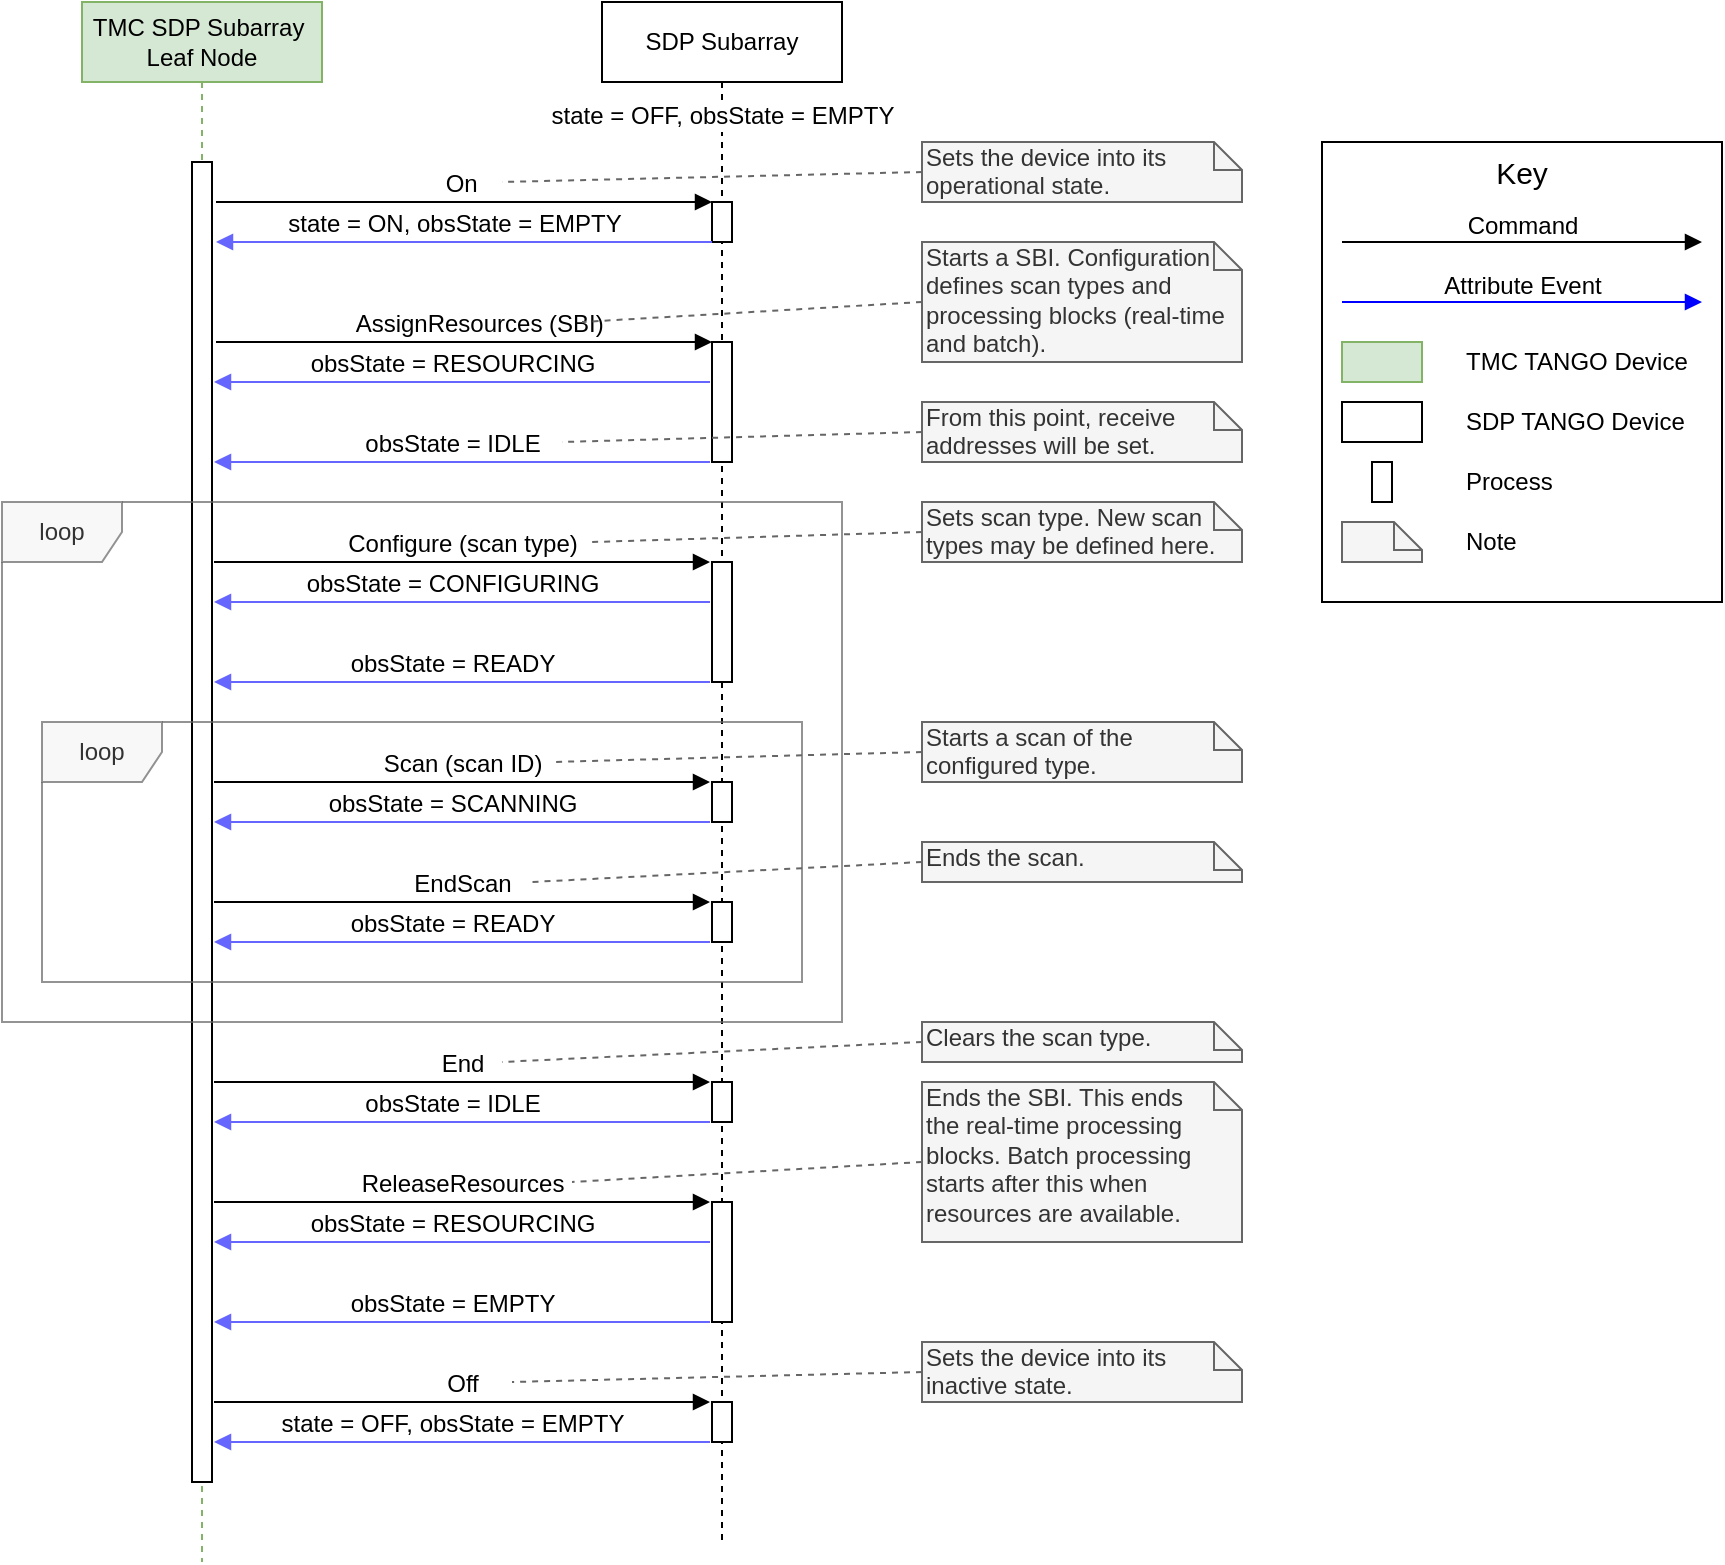<mxfile version="13.3.9"><diagram id="I-3q9zFPRhPi9H1kh1Z0" name="Page-1"><mxGraphModel dx="872" dy="728" grid="1" gridSize="10" guides="1" tooltips="1" connect="1" arrows="1" fold="1" page="1" pageScale="1" pageWidth="827" pageHeight="1169" math="0" shadow="0"><root><mxCell id="0"/><mxCell id="1" parent="0"/><mxCell id="k9za6CgoJe4_S1eFYALX-1" value="TMC SDP Subarray&amp;nbsp;&lt;br style=&quot;font-size: 12px&quot;&gt;Leaf Node" style="shape=umlLifeline;perimeter=lifelinePerimeter;whiteSpace=wrap;html=1;container=1;collapsible=0;recursiveResize=0;outlineConnect=0;fillColor=#d5e8d4;fontSize=12;fontColor=#000000;strokeColor=#82b366;" vertex="1" parent="1"><mxGeometry x="280" y="80" width="120" height="780" as="geometry"/></mxCell><mxCell id="k9za6CgoJe4_S1eFYALX-2" value="" style="html=1;points=[];perimeter=orthogonalPerimeter;fillColor=#FFFFFF;fontSize=12;fontColor=#000000;" vertex="1" parent="k9za6CgoJe4_S1eFYALX-1"><mxGeometry x="55" y="80" width="10" height="660" as="geometry"/></mxCell><mxCell id="k9za6CgoJe4_S1eFYALX-3" value="&lt;span style=&quot;font-size: 12px&quot;&gt;SDP Subarray&lt;/span&gt;" style="shape=umlLifeline;perimeter=lifelinePerimeter;whiteSpace=wrap;html=1;container=1;collapsible=0;recursiveResize=0;outlineConnect=0;fillColor=#FFFFFF;fontSize=12;fontColor=#000000;" vertex="1" parent="1"><mxGeometry x="540" y="80" width="120" height="770" as="geometry"/></mxCell><mxCell id="k9za6CgoJe4_S1eFYALX-4" value="" style="html=1;points=[];perimeter=orthogonalPerimeter;fillColor=#FFFFFF;fontSize=12;fontColor=#000000;" vertex="1" parent="k9za6CgoJe4_S1eFYALX-3"><mxGeometry x="55" y="100" width="10" height="20" as="geometry"/></mxCell><mxCell id="k9za6CgoJe4_S1eFYALX-5" value="" style="html=1;points=[];perimeter=orthogonalPerimeter;fillColor=#FFFFFF;fontSize=12;fontColor=#000000;" vertex="1" parent="k9za6CgoJe4_S1eFYALX-3"><mxGeometry x="55" y="450" width="10" height="20" as="geometry"/></mxCell><mxCell id="k9za6CgoJe4_S1eFYALX-6" value="" style="html=1;points=[];perimeter=orthogonalPerimeter;fillColor=#FFFFFF;fontSize=12;fontColor=#000000;" vertex="1" parent="k9za6CgoJe4_S1eFYALX-3"><mxGeometry x="55" y="280" width="10" height="60" as="geometry"/></mxCell><mxCell id="k9za6CgoJe4_S1eFYALX-7" value="" style="html=1;points=[];perimeter=orthogonalPerimeter;fillColor=#FFFFFF;fontSize=12;fontColor=#000000;" vertex="1" parent="k9za6CgoJe4_S1eFYALX-3"><mxGeometry x="55" y="170" width="10" height="60" as="geometry"/></mxCell><mxCell id="k9za6CgoJe4_S1eFYALX-61" value="" style="html=1;points=[];perimeter=orthogonalPerimeter;fillColor=#FFFFFF;fontSize=12;fontColor=#000000;" vertex="1" parent="k9za6CgoJe4_S1eFYALX-3"><mxGeometry x="55" y="390" width="10" height="20" as="geometry"/></mxCell><mxCell id="k9za6CgoJe4_S1eFYALX-8" value="&lt;font style=&quot;font-size: 12px&quot;&gt;state = ON, obsState = EMPTY&lt;br&gt;&lt;/font&gt;" style="html=1;verticalAlign=bottom;endArrow=block;strokeColor=#6666FF;strokeWidth=1;fontSize=12;fontColor=#000000;entryX=1.1;entryY=0.089;entryDx=0;entryDy=0;entryPerimeter=0;" edge="1" parent="1"><mxGeometry x="0.043" width="80" relative="1" as="geometry"><mxPoint x="595" y="200" as="sourcePoint"/><mxPoint x="347" y="200" as="targetPoint"/><mxPoint as="offset"/></mxGeometry></mxCell><mxCell id="k9za6CgoJe4_S1eFYALX-9" value="AssignResources (SBI)&amp;nbsp;" style="html=1;verticalAlign=bottom;endArrow=block;strokeColor=#000000;strokeWidth=1;fontSize=12;fontColor=#000000;align=center;" edge="1" parent="1"><mxGeometry x="0.073" width="80" relative="1" as="geometry"><mxPoint x="347" y="250" as="sourcePoint"/><mxPoint x="595" y="250" as="targetPoint"/><Array as="points"/><mxPoint as="offset"/></mxGeometry></mxCell><mxCell id="k9za6CgoJe4_S1eFYALX-11" value="&lt;div style=&quot;font-size: 12px&quot;&gt;Starts a SBI. Configuration&lt;/div&gt;&lt;div style=&quot;font-size: 12px&quot;&gt;&lt;span&gt;defines scan types and processing blocks (real-time&lt;/span&gt;&lt;/div&gt;&lt;div style=&quot;font-size: 12px&quot;&gt;&lt;span&gt;and batch).&lt;/span&gt;&lt;/div&gt;" style="shape=note;whiteSpace=wrap;html=1;size=14;verticalAlign=top;align=left;spacingTop=-6;fontSize=12;fillColor=#f5f5f5;strokeColor=#666666;fontColor=#333333;" vertex="1" parent="1"><mxGeometry x="700" y="200" width="160" height="60" as="geometry"/></mxCell><mxCell id="k9za6CgoJe4_S1eFYALX-12" style="rounded=0;orthogonalLoop=1;jettySize=auto;html=1;exitX=0;exitY=0.5;exitDx=0;exitDy=0;exitPerimeter=0;endArrow=none;endFill=0;dashed=1;fillColor=#f5f5f5;strokeColor=#666666;" edge="1" parent="1" source="k9za6CgoJe4_S1eFYALX-13"><mxGeometry relative="1" as="geometry"><mxPoint x="535" y="350" as="targetPoint"/></mxGeometry></mxCell><mxCell id="k9za6CgoJe4_S1eFYALX-13" value="&lt;div&gt;Sets scan type. New scan types may be defined here.&lt;/div&gt;&lt;div&gt;&amp;nbsp;&lt;/div&gt;" style="shape=note;whiteSpace=wrap;html=1;size=14;verticalAlign=top;align=left;spacingTop=-6;fontSize=12;fillColor=#f5f5f5;strokeColor=#666666;fontColor=#333333;" vertex="1" parent="1"><mxGeometry x="700" y="330" width="160" height="30" as="geometry"/></mxCell><mxCell id="k9za6CgoJe4_S1eFYALX-14" value="&lt;div&gt;From this point, receive addresses will be set.&lt;/div&gt;" style="shape=note;whiteSpace=wrap;html=1;size=14;verticalAlign=top;align=left;spacingTop=-6;fontSize=12;fillColor=#f5f5f5;strokeColor=#666666;fontColor=#333333;" vertex="1" parent="1"><mxGeometry x="700" y="280" width="160" height="30" as="geometry"/></mxCell><mxCell id="k9za6CgoJe4_S1eFYALX-15" value="Configure (scan type)" style="html=1;verticalAlign=bottom;endArrow=block;strokeColor=#000000;strokeWidth=1;fontSize=12;fontColor=#000000;" edge="1" parent="1"><mxGeometry width="80" relative="1" as="geometry"><mxPoint x="346" y="360" as="sourcePoint"/><mxPoint x="594" y="360" as="targetPoint"/><Array as="points"/></mxGeometry></mxCell><mxCell id="k9za6CgoJe4_S1eFYALX-16" value="obsState = READY" style="html=1;verticalAlign=bottom;endArrow=block;strokeColor=#6666FF;strokeWidth=1;fontSize=12;fontColor=#000000;" edge="1" parent="1"><mxGeometry x="0.043" width="80" relative="1" as="geometry"><mxPoint x="594" y="420" as="sourcePoint"/><mxPoint x="346" y="420" as="targetPoint"/><mxPoint as="offset"/></mxGeometry></mxCell><mxCell id="k9za6CgoJe4_S1eFYALX-17" value="&lt;font style=&quot;font-size: 12px&quot;&gt;Scan (scan ID)&lt;br&gt;&lt;/font&gt;" style="html=1;verticalAlign=bottom;endArrow=block;strokeColor=#000000;strokeWidth=1;fontSize=12;fontColor=#000000;" edge="1" parent="1"><mxGeometry width="80" relative="1" as="geometry"><mxPoint x="346" y="470" as="sourcePoint"/><mxPoint x="594" y="470" as="targetPoint"/></mxGeometry></mxCell><mxCell id="k9za6CgoJe4_S1eFYALX-18" value="obsState = SCANNING" style="html=1;verticalAlign=bottom;endArrow=block;strokeColor=#6666FF;strokeWidth=1;fontSize=12;fontColor=#000000;" edge="1" parent="1"><mxGeometry x="0.043" width="80" relative="1" as="geometry"><mxPoint x="594" y="490" as="sourcePoint"/><mxPoint x="346" y="490" as="targetPoint"/><mxPoint as="offset"/></mxGeometry></mxCell><mxCell id="k9za6CgoJe4_S1eFYALX-19" value="Starts a scan of the&lt;br&gt;configured type." style="shape=note;whiteSpace=wrap;html=1;size=14;verticalAlign=top;align=left;spacingTop=-6;fontSize=12;fillColor=#f5f5f5;strokeColor=#666666;fontColor=#333333;" vertex="1" parent="1"><mxGeometry x="700" y="440" width="160" height="30" as="geometry"/></mxCell><mxCell id="k9za6CgoJe4_S1eFYALX-20" style="rounded=0;orthogonalLoop=1;jettySize=auto;html=1;dashed=1;endArrow=none;endFill=0;fontSize=12;exitX=0;exitY=0.5;exitDx=0;exitDy=0;exitPerimeter=0;fillColor=#f5f5f5;strokeColor=#666666;" edge="1" parent="1" source="k9za6CgoJe4_S1eFYALX-19"><mxGeometry relative="1" as="geometry"><mxPoint x="515" y="460" as="targetPoint"/><mxPoint x="690" y="363.259" as="sourcePoint"/></mxGeometry></mxCell><mxCell id="k9za6CgoJe4_S1eFYALX-21" value="EndScan" style="html=1;verticalAlign=bottom;endArrow=block;strokeColor=#000000;strokeWidth=1;fontSize=12;fontColor=#000000;" edge="1" parent="1"><mxGeometry width="80" relative="1" as="geometry"><mxPoint x="346" y="530" as="sourcePoint"/><mxPoint x="594" y="530" as="targetPoint"/></mxGeometry></mxCell><mxCell id="k9za6CgoJe4_S1eFYALX-22" value="obsState = READY" style="html=1;verticalAlign=bottom;endArrow=block;strokeColor=#6666FF;strokeWidth=1;fontSize=12;fontColor=#000000;" edge="1" parent="1"><mxGeometry x="0.043" width="80" relative="1" as="geometry"><mxPoint x="594" y="550" as="sourcePoint"/><mxPoint x="346" y="550" as="targetPoint"/><mxPoint as="offset"/></mxGeometry></mxCell><mxCell id="k9za6CgoJe4_S1eFYALX-23" style="rounded=0;orthogonalLoop=1;jettySize=auto;html=1;exitX=0;exitY=0.5;exitDx=0;exitDy=0;exitPerimeter=0;endArrow=none;endFill=0;dashed=1;fillColor=#f5f5f5;strokeColor=#666666;" edge="1" parent="1" source="k9za6CgoJe4_S1eFYALX-24"><mxGeometry relative="1" as="geometry"><mxPoint x="505" y="520" as="targetPoint"/></mxGeometry></mxCell><mxCell id="k9za6CgoJe4_S1eFYALX-24" value="&lt;div&gt;Ends the scan.&lt;/div&gt;" style="shape=note;whiteSpace=wrap;html=1;size=14;verticalAlign=top;align=left;spacingTop=-6;fontSize=12;fillColor=#f5f5f5;strokeColor=#666666;fontColor=#333333;" vertex="1" parent="1"><mxGeometry x="700" y="500" width="160" height="20" as="geometry"/></mxCell><mxCell id="k9za6CgoJe4_S1eFYALX-25" value="" style="html=1;points=[];perimeter=orthogonalPerimeter;fillColor=#FFFFFF;fontSize=12;fontColor=#000000;" vertex="1" parent="1"><mxGeometry x="595" y="620" width="10" height="20" as="geometry"/></mxCell><mxCell id="k9za6CgoJe4_S1eFYALX-26" value="&lt;font style=&quot;font-size: 12px&quot;&gt;obsState = IDLE&lt;/font&gt;" style="html=1;verticalAlign=bottom;endArrow=block;strokeColor=#6666FF;strokeWidth=1;fontSize=12;fontColor=#000000;" edge="1" parent="1"><mxGeometry x="0.043" width="80" relative="1" as="geometry"><mxPoint x="594" y="640" as="sourcePoint"/><mxPoint x="346" y="640" as="targetPoint"/><mxPoint as="offset"/></mxGeometry></mxCell><mxCell id="k9za6CgoJe4_S1eFYALX-27" value="End" style="html=1;verticalAlign=bottom;endArrow=block;strokeColor=#000000;strokeWidth=1;fontSize=12;fontColor=#000000;" edge="1" parent="1"><mxGeometry width="80" relative="1" as="geometry"><mxPoint x="346" y="620" as="sourcePoint"/><mxPoint x="594" y="620" as="targetPoint"/></mxGeometry></mxCell><mxCell id="k9za6CgoJe4_S1eFYALX-28" value="Clears the scan type." style="shape=note;whiteSpace=wrap;html=1;size=14;verticalAlign=top;align=left;spacingTop=-6;fontSize=12;fillColor=#f5f5f5;strokeColor=#666666;fontColor=#333333;" vertex="1" parent="1"><mxGeometry x="700" y="590" width="160" height="20" as="geometry"/></mxCell><mxCell id="k9za6CgoJe4_S1eFYALX-29" style="rounded=0;orthogonalLoop=1;jettySize=auto;html=1;dashed=1;endArrow=none;endFill=0;fontSize=12;exitX=0;exitY=0.5;exitDx=0;exitDy=0;exitPerimeter=0;fillColor=#f5f5f5;strokeColor=#666666;" edge="1" parent="1" source="k9za6CgoJe4_S1eFYALX-28"><mxGeometry relative="1" as="geometry"><mxPoint x="490" y="610" as="targetPoint"/><mxPoint x="690" y="526.476" as="sourcePoint"/></mxGeometry></mxCell><mxCell id="k9za6CgoJe4_S1eFYALX-30" value="state = OFF, obsState = EMPTY" style="text;html=1;fillColor=#ffffff;verticalAlign=middle;align=center;labelBackgroundColor=#ffffff;spacingTop=2;spacingBottom=2;spacingLeft=2;spacingRight=2;" vertex="1" parent="1"><mxGeometry x="530" y="130" width="140" height="14" as="geometry"/></mxCell><mxCell id="k9za6CgoJe4_S1eFYALX-31" value="" style="html=1;points=[];perimeter=orthogonalPerimeter;fillColor=#FFFFFF;fontSize=12;fontColor=#000000;" vertex="1" parent="1"><mxGeometry x="595" y="680" width="10" height="60" as="geometry"/></mxCell><mxCell id="k9za6CgoJe4_S1eFYALX-32" value="&lt;font style=&quot;font-size: 12px&quot;&gt;obsState = RESOURCING&lt;br&gt;&lt;/font&gt;" style="html=1;verticalAlign=bottom;endArrow=block;strokeColor=#6666FF;strokeWidth=1;fontSize=12;fontColor=#000000;" edge="1" parent="1"><mxGeometry x="0.043" width="80" relative="1" as="geometry"><mxPoint x="594" y="700" as="sourcePoint"/><mxPoint x="346" y="700" as="targetPoint"/><mxPoint as="offset"/></mxGeometry></mxCell><mxCell id="k9za6CgoJe4_S1eFYALX-33" value="ReleaseResources" style="html=1;verticalAlign=bottom;endArrow=block;strokeColor=#000000;strokeWidth=1;fontSize=12;fontColor=#000000;" edge="1" parent="1"><mxGeometry width="80" relative="1" as="geometry"><mxPoint x="346" y="680" as="sourcePoint"/><mxPoint x="594" y="680" as="targetPoint"/></mxGeometry></mxCell><mxCell id="k9za6CgoJe4_S1eFYALX-34" value="obsState = CONFIGURING" style="html=1;verticalAlign=bottom;endArrow=block;strokeColor=#6666FF;strokeWidth=1;fontSize=12;fontColor=#000000;" edge="1" parent="1"><mxGeometry x="0.043" width="80" relative="1" as="geometry"><mxPoint x="594" y="380" as="sourcePoint"/><mxPoint x="346" y="380" as="targetPoint"/><mxPoint as="offset"/></mxGeometry></mxCell><mxCell id="k9za6CgoJe4_S1eFYALX-35" style="edgeStyle=none;rounded=0;orthogonalLoop=1;jettySize=auto;html=1;exitX=0;exitY=0.5;exitDx=0;exitDy=0;exitPerimeter=0;dashed=1;endArrow=none;endFill=0;fillColor=#f5f5f5;strokeColor=#666666;" edge="1" parent="1" source="k9za6CgoJe4_S1eFYALX-36"><mxGeometry relative="1" as="geometry"><mxPoint x="525" y="670" as="targetPoint"/></mxGeometry></mxCell><mxCell id="k9za6CgoJe4_S1eFYALX-36" value="&lt;div style=&quot;font-size: 12px&quot;&gt;Ends the SBI. This ends&lt;/div&gt;&lt;div style=&quot;font-size: 12px&quot;&gt;the real-time processing blocks. Batch processing starts after this when resources are available.&lt;br style=&quot;font-size: 12px&quot;&gt;&lt;/div&gt;" style="shape=note;whiteSpace=wrap;html=1;size=14;verticalAlign=top;align=left;spacingTop=-6;fontSize=12;fillColor=#f5f5f5;strokeColor=#666666;fontColor=#333333;" vertex="1" parent="1"><mxGeometry x="700" y="620" width="160" height="80" as="geometry"/></mxCell><mxCell id="k9za6CgoJe4_S1eFYALX-37" value="" style="group;fillColor=#f5f5f5;strokeColor=#666666;fontColor=#333333;" vertex="1" connectable="0" parent="1"><mxGeometry x="900" y="150" width="200" height="230" as="geometry"/></mxCell><mxCell id="k9za6CgoJe4_S1eFYALX-38" value="&lt;font style=&quot;font-size: 15px&quot;&gt;Key&lt;/font&gt;" style="rounded=0;whiteSpace=wrap;html=1;strokeColor=#000000;strokeWidth=1;fillColor=#ffffff;fontFamily=Helvetica;fontSize=12;fontColor=#000000;align=center;verticalAlign=top;" vertex="1" parent="k9za6CgoJe4_S1eFYALX-37"><mxGeometry width="200" height="230" as="geometry"/></mxCell><mxCell id="k9za6CgoJe4_S1eFYALX-39" value="" style="html=1;verticalAlign=bottom;endArrow=block;strokeColor=#000000;strokeWidth=1;fontSize=12;fontColor=#000000;" edge="1" parent="k9za6CgoJe4_S1eFYALX-37"><mxGeometry x="-0.111" y="10" width="80" relative="1" as="geometry"><mxPoint x="10" y="50" as="sourcePoint"/><mxPoint x="190" y="50" as="targetPoint"/><mxPoint as="offset"/></mxGeometry></mxCell><mxCell id="k9za6CgoJe4_S1eFYALX-40" value="Command" style="text;html=1;align=center;verticalAlign=bottom;resizable=0;points=[];;labelBackgroundColor=#ffffff;" vertex="1" connectable="0" parent="k9za6CgoJe4_S1eFYALX-39"><mxGeometry x="-0.111" y="4" relative="1" as="geometry"><mxPoint x="10" y="4" as="offset"/></mxGeometry></mxCell><mxCell id="k9za6CgoJe4_S1eFYALX-41" value="" style="html=1;verticalAlign=bottom;endArrow=block;strokeColor=#0000FF;strokeWidth=1;fontSize=12;fontColor=#000000;" edge="1" parent="k9za6CgoJe4_S1eFYALX-37"><mxGeometry x="-0.111" width="80" relative="1" as="geometry"><mxPoint x="10" y="80" as="sourcePoint"/><mxPoint x="190" y="80" as="targetPoint"/><mxPoint as="offset"/></mxGeometry></mxCell><mxCell id="k9za6CgoJe4_S1eFYALX-42" value="Attribute Event" style="text;html=1;align=center;verticalAlign=bottom;resizable=0;points=[];;labelBackgroundColor=#ffffff;" vertex="1" connectable="0" parent="k9za6CgoJe4_S1eFYALX-41"><mxGeometry x="-0.156" relative="1" as="geometry"><mxPoint x="14" as="offset"/></mxGeometry></mxCell><mxCell id="k9za6CgoJe4_S1eFYALX-43" value="" style="rounded=0;whiteSpace=wrap;html=1;fillColor=#d5e8d4;fontSize=12;fontColor=#000000;strokeColor=#82b366;" vertex="1" parent="k9za6CgoJe4_S1eFYALX-37"><mxGeometry x="10" y="100" width="40" height="20" as="geometry"/></mxCell><mxCell id="k9za6CgoJe4_S1eFYALX-44" value="" style="rounded=0;whiteSpace=wrap;html=1;fillColor=#ffffff;fontSize=12;fontColor=#000000;strokeColor=#000000;" vertex="1" parent="k9za6CgoJe4_S1eFYALX-37"><mxGeometry x="10" y="130" width="40" height="20" as="geometry"/></mxCell><mxCell id="k9za6CgoJe4_S1eFYALX-45" value="TMC TANGO Device" style="text;html=1;resizable=0;points=[];autosize=1;align=left;verticalAlign=top;spacingTop=-4;fontSize=12;fontColor=#000000;" vertex="1" parent="k9za6CgoJe4_S1eFYALX-37"><mxGeometry x="70" y="100" width="130" height="20" as="geometry"/></mxCell><mxCell id="k9za6CgoJe4_S1eFYALX-46" value="SDP TANGO Device" style="text;html=1;resizable=0;points=[];autosize=1;align=left;verticalAlign=top;spacingTop=-4;fontSize=12;fontColor=#000000;" vertex="1" parent="k9za6CgoJe4_S1eFYALX-37"><mxGeometry x="70" y="130" width="130" height="20" as="geometry"/></mxCell><mxCell id="k9za6CgoJe4_S1eFYALX-47" value="" style="html=1;points=[];perimeter=orthogonalPerimeter;fillColor=#FFFFFF;fontSize=12;fontColor=#000000;" vertex="1" parent="k9za6CgoJe4_S1eFYALX-37"><mxGeometry x="25" y="160" width="10" height="20" as="geometry"/></mxCell><mxCell id="k9za6CgoJe4_S1eFYALX-48" value="Process" style="text;html=1;resizable=0;points=[];autosize=1;align=left;verticalAlign=top;spacingTop=-4;fontSize=12;fontColor=#000000;" vertex="1" parent="k9za6CgoJe4_S1eFYALX-37"><mxGeometry x="70" y="160" width="60" height="20" as="geometry"/></mxCell><mxCell id="k9za6CgoJe4_S1eFYALX-49" value="" style="shape=note;whiteSpace=wrap;html=1;size=14;verticalAlign=top;align=left;spacingTop=-6;fontSize=12;fillColor=#f5f5f5;strokeColor=#666666;fontColor=#333333;" vertex="1" parent="k9za6CgoJe4_S1eFYALX-37"><mxGeometry x="10" y="190" width="40" height="20" as="geometry"/></mxCell><mxCell id="k9za6CgoJe4_S1eFYALX-50" value="Note" style="text;html=1;resizable=0;points=[];autosize=1;align=left;verticalAlign=top;spacingTop=-4;fontSize=12;fontColor=#000000;" vertex="1" parent="k9za6CgoJe4_S1eFYALX-37"><mxGeometry x="70" y="190" width="40" height="20" as="geometry"/></mxCell><mxCell id="k9za6CgoJe4_S1eFYALX-51" style="rounded=0;orthogonalLoop=1;jettySize=auto;html=1;dashed=1;endArrow=none;endFill=0;fontSize=12;exitX=0;exitY=0.5;exitDx=0;exitDy=0;exitPerimeter=0;fillColor=#f5f5f5;strokeColor=#666666;" edge="1" parent="1" source="k9za6CgoJe4_S1eFYALX-14"><mxGeometry relative="1" as="geometry"><mxPoint x="520" y="300" as="targetPoint"/><mxPoint x="688.5" y="457.958" as="sourcePoint"/></mxGeometry></mxCell><mxCell id="k9za6CgoJe4_S1eFYALX-52" value="&lt;font style=&quot;font-size: 12px;&quot;&gt;loop&lt;/font&gt;" style="shape=umlFrame;whiteSpace=wrap;html=1;shadow=0;labelBackgroundColor=none;strokeWidth=1;fontFamily=Helvetica;fontSize=12;opacity=70;strokeColor=#666666;fillColor=#f5f5f5;fontColor=#333333;gradientColor=none;" vertex="1" parent="1"><mxGeometry x="260" y="440" width="380" height="130" as="geometry"/></mxCell><mxCell id="k9za6CgoJe4_S1eFYALX-53" value="&lt;font style=&quot;font-size: 12px;&quot;&gt;loop&lt;/font&gt;" style="shape=umlFrame;whiteSpace=wrap;html=1;shadow=0;labelBackgroundColor=none;strokeWidth=1;fontFamily=Helvetica;fontSize=12;opacity=70;strokeColor=#666666;fillColor=#f5f5f5;fontColor=#333333;gradientColor=none;" vertex="1" parent="1"><mxGeometry x="240" y="330" width="420" height="260" as="geometry"/></mxCell><mxCell id="k9za6CgoJe4_S1eFYALX-56" value="On&amp;nbsp;" style="html=1;verticalAlign=bottom;endArrow=block;strokeColor=#000000;strokeWidth=1;fontSize=12;fontColor=#000000;" edge="1" parent="1"><mxGeometry width="80" relative="1" as="geometry"><mxPoint x="347" y="180" as="sourcePoint"/><mxPoint x="595" y="180" as="targetPoint"/></mxGeometry></mxCell><mxCell id="k9za6CgoJe4_S1eFYALX-57" value="&lt;font style=&quot;font-size: 12px&quot;&gt;obsState = IDLE&lt;br&gt;&lt;/font&gt;" style="html=1;verticalAlign=bottom;endArrow=block;strokeColor=#6666FF;strokeWidth=1;fontSize=12;fontColor=#000000;entryX=1.1;entryY=0.089;entryDx=0;entryDy=0;entryPerimeter=0;" edge="1" parent="1"><mxGeometry x="0.043" width="80" relative="1" as="geometry"><mxPoint x="594" y="310" as="sourcePoint"/><mxPoint x="346" y="310" as="targetPoint"/><mxPoint as="offset"/></mxGeometry></mxCell><mxCell id="k9za6CgoJe4_S1eFYALX-58" value="&lt;font style=&quot;font-size: 12px&quot;&gt;obsState = RESOURCING&lt;br&gt;&lt;/font&gt;" style="html=1;verticalAlign=bottom;endArrow=block;strokeColor=#6666FF;strokeWidth=1;fontSize=12;fontColor=#000000;entryX=1.1;entryY=0.089;entryDx=0;entryDy=0;entryPerimeter=0;" edge="1" parent="1"><mxGeometry x="0.043" width="80" relative="1" as="geometry"><mxPoint x="594" y="270" as="sourcePoint"/><mxPoint x="346" y="270" as="targetPoint"/><mxPoint as="offset"/></mxGeometry></mxCell><mxCell id="k9za6CgoJe4_S1eFYALX-60" value="&lt;font style=&quot;font-size: 12px&quot;&gt;obsState = EMPTY&lt;br&gt;&lt;/font&gt;" style="html=1;verticalAlign=bottom;endArrow=block;strokeColor=#6666FF;strokeWidth=1;fontSize=12;fontColor=#000000;" edge="1" parent="1"><mxGeometry x="0.043" width="80" relative="1" as="geometry"><mxPoint x="594" y="740" as="sourcePoint"/><mxPoint x="346" y="740" as="targetPoint"/><mxPoint as="offset"/></mxGeometry></mxCell><mxCell id="k9za6CgoJe4_S1eFYALX-63" style="rounded=0;orthogonalLoop=1;jettySize=auto;html=1;dashed=1;endArrow=none;endFill=0;fontSize=12;exitX=0;exitY=0.5;exitDx=0;exitDy=0;exitPerimeter=0;fillColor=#f5f5f5;strokeColor=#666666;" edge="1" parent="1" source="k9za6CgoJe4_S1eFYALX-11"><mxGeometry relative="1" as="geometry"><mxPoint x="530" y="240" as="targetPoint"/><mxPoint x="670" y="212.5" as="sourcePoint"/></mxGeometry></mxCell><mxCell id="k9za6CgoJe4_S1eFYALX-64" value="&lt;div style=&quot;font-size: 12px&quot;&gt;Sets the device into its operational state.&lt;/div&gt;" style="shape=note;whiteSpace=wrap;html=1;size=14;verticalAlign=top;align=left;spacingTop=-6;fontSize=12;fillColor=#f5f5f5;strokeColor=#666666;fontColor=#333333;" vertex="1" parent="1"><mxGeometry x="700" y="150" width="160" height="30" as="geometry"/></mxCell><mxCell id="k9za6CgoJe4_S1eFYALX-65" style="rounded=0;orthogonalLoop=1;jettySize=auto;html=1;dashed=1;endArrow=none;endFill=0;fontSize=12;exitX=0;exitY=0.5;exitDx=0;exitDy=0;exitPerimeter=0;fillColor=#f5f5f5;strokeColor=#666666;" edge="1" parent="1" source="k9za6CgoJe4_S1eFYALX-64"><mxGeometry relative="1" as="geometry"><mxPoint x="490" y="170" as="targetPoint"/><mxPoint x="700" y="150" as="sourcePoint"/></mxGeometry></mxCell><mxCell id="k9za6CgoJe4_S1eFYALX-73" value="Off" style="html=1;verticalAlign=bottom;endArrow=block;strokeColor=#000000;strokeWidth=1;fontSize=12;fontColor=#000000;" edge="1" parent="1"><mxGeometry width="80" relative="1" as="geometry"><mxPoint x="346" y="780" as="sourcePoint"/><mxPoint x="594" y="780" as="targetPoint"/></mxGeometry></mxCell><mxCell id="k9za6CgoJe4_S1eFYALX-74" value="&lt;font style=&quot;font-size: 12px&quot;&gt;state = OFF, obsState = EMPTY&lt;br&gt;&lt;/font&gt;" style="html=1;verticalAlign=bottom;endArrow=block;strokeColor=#6666FF;strokeWidth=1;fontSize=12;fontColor=#000000;" edge="1" parent="1"><mxGeometry x="0.043" width="80" relative="1" as="geometry"><mxPoint x="594" y="800" as="sourcePoint"/><mxPoint x="346" y="800" as="targetPoint"/><mxPoint as="offset"/></mxGeometry></mxCell><mxCell id="k9za6CgoJe4_S1eFYALX-75" value="" style="html=1;points=[];perimeter=orthogonalPerimeter;fillColor=#FFFFFF;fontSize=12;fontColor=#000000;" vertex="1" parent="1"><mxGeometry x="595" y="780" width="10" height="20" as="geometry"/></mxCell><mxCell id="k9za6CgoJe4_S1eFYALX-76" value="Sets the device into its inactive state." style="shape=note;whiteSpace=wrap;html=1;size=14;verticalAlign=top;align=left;spacingTop=-6;fontSize=12;fillColor=#f5f5f5;strokeColor=#666666;fontColor=#333333;" vertex="1" parent="1"><mxGeometry x="700" y="750" width="160" height="30" as="geometry"/></mxCell><mxCell id="k9za6CgoJe4_S1eFYALX-77" style="rounded=0;orthogonalLoop=1;jettySize=auto;html=1;dashed=1;endArrow=none;endFill=0;fontSize=12;exitX=0;exitY=0.5;exitDx=0;exitDy=0;exitPerimeter=0;fillColor=#f5f5f5;strokeColor=#666666;" edge="1" parent="1" source="k9za6CgoJe4_S1eFYALX-76"><mxGeometry relative="1" as="geometry"><mxPoint x="495" y="770" as="targetPoint"/><mxPoint x="690" y="686.476" as="sourcePoint"/></mxGeometry></mxCell></root></mxGraphModel></diagram></mxfile>